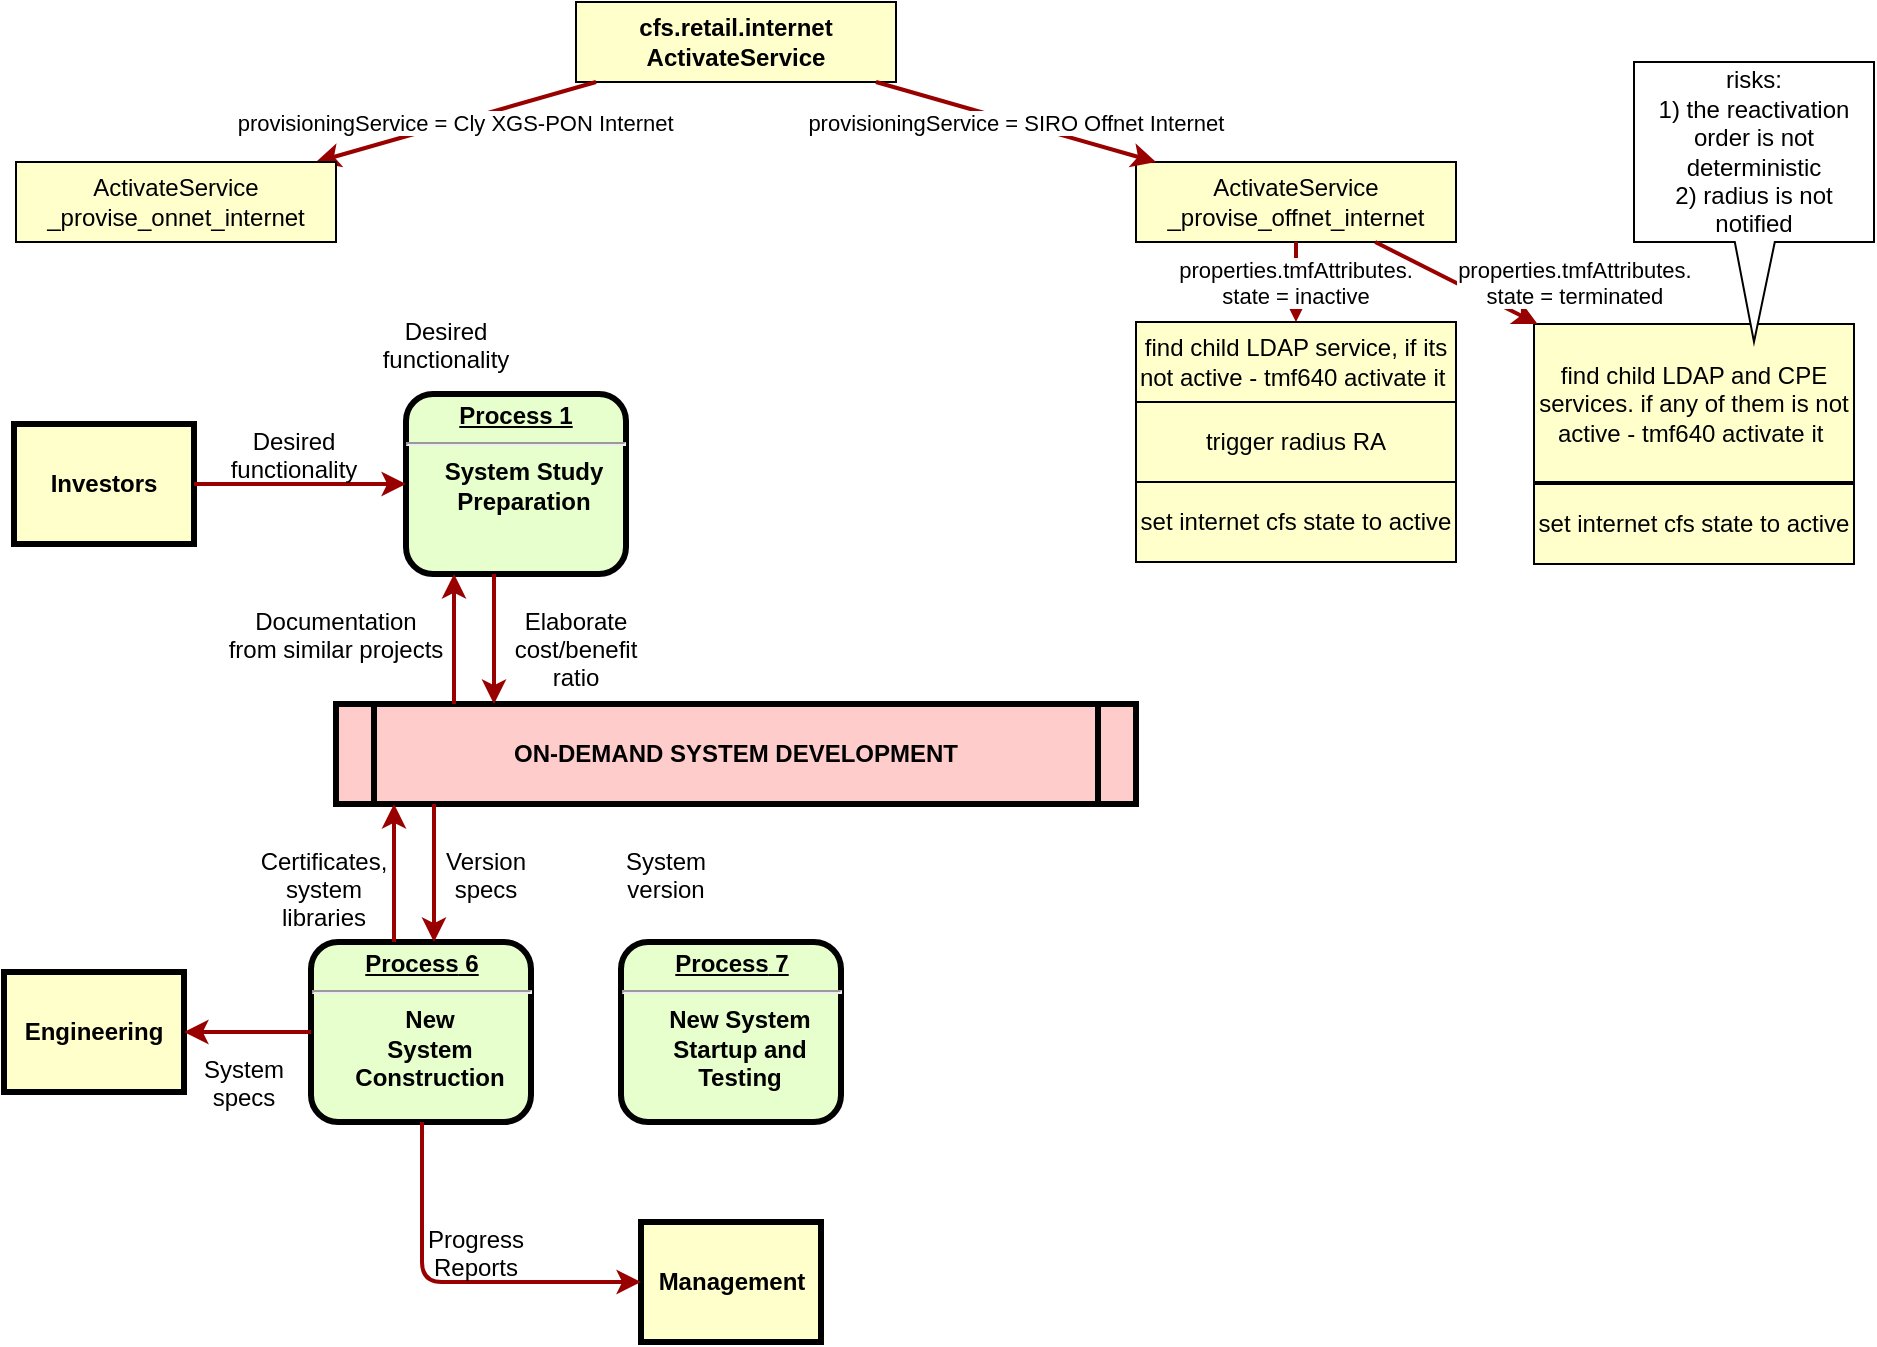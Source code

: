 <mxfile version="21.0.2" type="github">
  <diagram name="Page-1" id="c7558073-3199-34d8-9f00-42111426c3f3">
    <mxGraphModel dx="1050" dy="549" grid="1" gridSize="10" guides="1" tooltips="1" connect="1" arrows="1" fold="1" page="1" pageScale="1" pageWidth="826" pageHeight="1169" background="none" math="0" shadow="0">
      <root>
        <mxCell id="0" />
        <mxCell id="1" parent="0" />
        <mxCell id="2" value="&lt;p style=&quot;margin: 0px; margin-top: 4px; text-align: center; text-decoration: underline;&quot;&gt;&lt;strong&gt;Process 1&lt;br /&gt;&lt;/strong&gt;&lt;/p&gt;&lt;hr /&gt;&lt;p style=&quot;margin: 0px; margin-left: 8px;&quot;&gt;System Study&lt;/p&gt;&lt;p style=&quot;margin: 0px; margin-left: 8px;&quot;&gt;Preparation&lt;/p&gt;" style="verticalAlign=middle;align=center;overflow=fill;fontSize=12;fontFamily=Helvetica;html=1;rounded=1;fontStyle=1;strokeWidth=3;fillColor=#E6FFCC" parent="1" vertex="1">
          <mxGeometry x="236" y="236" width="110" height="90" as="geometry" />
        </mxCell>
        <mxCell id="3" value="cfs.retail.internet&#xa;ActivateService" style="whiteSpace=wrap;align=center;verticalAlign=middle;fontStyle=1;strokeWidth=1;fillColor=#FFFFCC" parent="1" vertex="1">
          <mxGeometry x="321" y="40" width="160" height="40" as="geometry" />
        </mxCell>
        <mxCell id="4" value="Investors" style="whiteSpace=wrap;align=center;verticalAlign=middle;fontStyle=1;strokeWidth=3;fillColor=#FFFFCC" parent="1" vertex="1">
          <mxGeometry x="40" y="251" width="90" height="60" as="geometry" />
        </mxCell>
        <mxCell id="5" value="ON-DEMAND SYSTEM DEVELOPMENT" style="shape=process;whiteSpace=wrap;align=center;verticalAlign=middle;size=0.048;fontStyle=1;strokeWidth=3;fillColor=#FFCCCC" parent="1" vertex="1">
          <mxGeometry x="201.0" y="391" width="400" height="50" as="geometry" />
        </mxCell>
        <mxCell id="10" value="&lt;p style=&quot;margin: 0px; margin-top: 4px; text-align: center; text-decoration: underline;&quot;&gt;&lt;strong&gt;&lt;strong&gt;Process&lt;/strong&gt; 6&lt;br /&gt;&lt;/strong&gt;&lt;/p&gt;&lt;hr /&gt;&lt;p style=&quot;margin: 0px; margin-left: 8px;&quot;&gt;New&lt;/p&gt;&lt;p style=&quot;margin: 0px; margin-left: 8px;&quot;&gt;System&lt;/p&gt;&lt;p style=&quot;margin: 0px; margin-left: 8px;&quot;&gt;Construction&lt;/p&gt;" style="verticalAlign=middle;align=center;overflow=fill;fontSize=12;fontFamily=Helvetica;html=1;rounded=1;fontStyle=1;strokeWidth=3;fillColor=#E6FFCC" parent="1" vertex="1">
          <mxGeometry x="188.5" y="510" width="110" height="90" as="geometry" />
        </mxCell>
        <mxCell id="13" value="Management" style="whiteSpace=wrap;align=center;verticalAlign=middle;fontStyle=1;strokeWidth=3;fillColor=#FFFFCC" parent="1" vertex="1">
          <mxGeometry x="353.5" y="650" width="90" height="60" as="geometry" />
        </mxCell>
        <mxCell id="14" value="Engineering" style="whiteSpace=wrap;align=center;verticalAlign=middle;fontStyle=1;strokeWidth=3;fillColor=#FFFFCC" parent="1" vertex="1">
          <mxGeometry x="35.0" y="525.0" width="90" height="60" as="geometry" />
        </mxCell>
        <mxCell id="36" value="provisioningService = Cly XGS-PON Internet" style="edgeStyle=none;noEdgeStyle=1;strokeColor=#990000;strokeWidth=2" parent="1" source="3" target="ZC_jucawOaZovoy7LjFs-96" edge="1">
          <mxGeometry width="100" height="100" relative="1" as="geometry">
            <mxPoint x="20" y="250" as="sourcePoint" />
            <mxPoint x="120" y="150" as="targetPoint" />
          </mxGeometry>
        </mxCell>
        <mxCell id="37" value="" style="edgeStyle=none;noEdgeStyle=1;strokeColor=#990000;strokeWidth=2" parent="1" source="4" target="2" edge="1">
          <mxGeometry width="100" height="100" relative="1" as="geometry">
            <mxPoint x="280" y="190" as="sourcePoint" />
            <mxPoint x="380" y="90" as="targetPoint" />
          </mxGeometry>
        </mxCell>
        <mxCell id="11" value="&lt;p style=&quot;margin: 0px; margin-top: 4px; text-align: center; text-decoration: underline;&quot;&gt;&lt;strong&gt;&lt;strong&gt;Process&lt;/strong&gt; 7&lt;br /&gt;&lt;/strong&gt;&lt;/p&gt;&lt;hr /&gt;&lt;p style=&quot;margin: 0px; margin-left: 8px;&quot;&gt;New System&lt;/p&gt;&lt;p style=&quot;margin: 0px; margin-left: 8px;&quot;&gt;Startup and&lt;/p&gt;&lt;p style=&quot;margin: 0px; margin-left: 8px;&quot;&gt;Testing&lt;/p&gt;" style="verticalAlign=middle;align=center;overflow=fill;fontSize=12;fontFamily=Helvetica;html=1;rounded=1;fontStyle=1;strokeWidth=3;fillColor=#E6FFCC" parent="1" vertex="1">
          <mxGeometry x="343.5" y="510" width="110" height="90" as="geometry" />
        </mxCell>
        <mxCell id="52" value="Desired &#xa;functionality" style="text;spacingTop=-5;align=center" parent="1" vertex="1">
          <mxGeometry x="165" y="251" width="30" height="20" as="geometry" />
        </mxCell>
        <mxCell id="53" value="Desired &#xa;functionality" style="text;spacingTop=-5;align=center" parent="1" vertex="1">
          <mxGeometry x="241" y="196" width="30" height="20" as="geometry" />
        </mxCell>
        <mxCell id="54" value="Documentation&#xa;from similar projects" style="text;spacingTop=-5;align=center" parent="1" vertex="1">
          <mxGeometry x="186" y="341" width="30" height="20" as="geometry" />
        </mxCell>
        <mxCell id="55" value="" style="edgeStyle=elbowEdgeStyle;elbow=horizontal;strokeColor=#990000;strokeWidth=2" parent="1" source="5" target="2" edge="1">
          <mxGeometry width="100" height="100" relative="1" as="geometry">
            <mxPoint x="50" y="530" as="sourcePoint" />
            <mxPoint x="150" y="430" as="targetPoint" />
            <Array as="points">
              <mxPoint x="260" y="370" />
            </Array>
          </mxGeometry>
        </mxCell>
        <mxCell id="56" value="" style="edgeStyle=elbowEdgeStyle;elbow=horizontal;strokeColor=#990000;strokeWidth=2" parent="1" source="2" target="5" edge="1">
          <mxGeometry width="100" height="100" relative="1" as="geometry">
            <mxPoint x="50" y="500" as="sourcePoint" />
            <mxPoint x="150" y="400" as="targetPoint" />
            <Array as="points">
              <mxPoint x="280" y="360" />
            </Array>
          </mxGeometry>
        </mxCell>
        <mxCell id="57" value="Elaborate&#xa;cost/benefit&#xa;ratio" style="text;spacingTop=-5;align=center" parent="1" vertex="1">
          <mxGeometry x="306" y="341" width="30" height="20" as="geometry" />
        </mxCell>
        <mxCell id="85" value="" style="edgeStyle=elbowEdgeStyle;elbow=horizontal;strokeColor=#990000;strokeWidth=2" parent="1" source="10" target="13" edge="1">
          <mxGeometry width="100" height="100" relative="1" as="geometry">
            <mxPoint x="130.0" y="740" as="sourcePoint" />
            <mxPoint x="230.0" y="640" as="targetPoint" />
            <Array as="points">
              <mxPoint x="244" y="630" />
            </Array>
          </mxGeometry>
        </mxCell>
        <mxCell id="86" value="Progress&#xa;Reports" style="text;spacingTop=-5;align=center" parent="1" vertex="1">
          <mxGeometry x="256.0" y="650.0" width="30" height="20" as="geometry" />
        </mxCell>
        <mxCell id="87" value="" style="edgeStyle=elbowEdgeStyle;elbow=vertical;strokeColor=#990000;strokeWidth=2" parent="1" source="10" target="14" edge="1">
          <mxGeometry width="100" height="100" relative="1" as="geometry">
            <mxPoint x="70" y="740" as="sourcePoint" />
            <mxPoint x="170" y="640" as="targetPoint" />
          </mxGeometry>
        </mxCell>
        <mxCell id="90" value="Version&#xa;specs" style="text;spacingTop=-5;align=center" parent="1" vertex="1">
          <mxGeometry x="261" y="461" width="30" height="20" as="geometry" />
        </mxCell>
        <mxCell id="91" value="Certificates,&#xa;system&#xa;libraries" style="text;spacingTop=-5;align=center" parent="1" vertex="1">
          <mxGeometry x="180" y="461.0" width="30" height="20" as="geometry" />
        </mxCell>
        <mxCell id="92" value="" style="edgeStyle=elbowEdgeStyle;elbow=horizontal;strokeColor=#990000;strokeWidth=2" parent="1" source="5" target="10" edge="1">
          <mxGeometry width="100" height="100" relative="1" as="geometry">
            <mxPoint x="30.0" y="500" as="sourcePoint" />
            <mxPoint x="130.0" y="400" as="targetPoint" />
            <Array as="points">
              <mxPoint x="250" y="470" />
            </Array>
          </mxGeometry>
        </mxCell>
        <mxCell id="93" value="" style="edgeStyle=elbowEdgeStyle;elbow=horizontal;strokeColor=#990000;strokeWidth=2" parent="1" source="10" target="5" edge="1">
          <mxGeometry width="100" height="100" relative="1" as="geometry">
            <mxPoint x="40" y="510" as="sourcePoint" />
            <mxPoint x="140" y="410" as="targetPoint" />
            <Array as="points">
              <mxPoint x="230" y="470" />
            </Array>
          </mxGeometry>
        </mxCell>
        <mxCell id="94" value="System&#xa;specs" style="text;spacingTop=-5;align=center" parent="1" vertex="1">
          <mxGeometry x="140.0" y="565.0" width="30" height="20" as="geometry" />
        </mxCell>
        <mxCell id="96" value="System&#xa;version" style="text;spacingTop=-5;align=center" parent="1" vertex="1">
          <mxGeometry x="351.0" y="461" width="30" height="20" as="geometry" />
        </mxCell>
        <mxCell id="ZC_jucawOaZovoy7LjFs-96" value="ActivateService&#xa;_provise_onnet_internet" style="whiteSpace=wrap;align=center;verticalAlign=middle;fontStyle=0;strokeWidth=1;fillColor=#FFFFCC" parent="1" vertex="1">
          <mxGeometry x="41" y="120" width="160" height="40" as="geometry" />
        </mxCell>
        <mxCell id="ZC_jucawOaZovoy7LjFs-98" value="ActivateService&#xa;_provise_offnet_internet" style="whiteSpace=wrap;align=center;verticalAlign=middle;fontStyle=0;strokeWidth=1;fillColor=#FFFFCC" parent="1" vertex="1">
          <mxGeometry x="601" y="120" width="160" height="40" as="geometry" />
        </mxCell>
        <mxCell id="ZC_jucawOaZovoy7LjFs-99" value="provisioningService = SIRO Offnet Internet" style="edgeStyle=none;noEdgeStyle=1;strokeColor=#990000;strokeWidth=2" parent="1" source="3" target="ZC_jucawOaZovoy7LjFs-98" edge="1">
          <mxGeometry width="100" height="100" relative="1" as="geometry">
            <mxPoint x="250" y="90" as="sourcePoint" />
            <mxPoint x="410" y="130" as="targetPoint" />
          </mxGeometry>
        </mxCell>
        <mxCell id="ZC_jucawOaZovoy7LjFs-100" value="find child LDAP service, if its not active - tmf640 activate it " style="whiteSpace=wrap;align=center;verticalAlign=middle;fontStyle=0;strokeWidth=1;fillColor=#FFFFCC" parent="1" vertex="1">
          <mxGeometry x="601" y="200" width="160" height="40" as="geometry" />
        </mxCell>
        <mxCell id="ZC_jucawOaZovoy7LjFs-103" value="properties.tmfAttributes.&#xa;state = inactive" style="edgeStyle=none;noEdgeStyle=1;strokeColor=#990000;strokeWidth=2" parent="1" source="ZC_jucawOaZovoy7LjFs-98" target="ZC_jucawOaZovoy7LjFs-100" edge="1">
          <mxGeometry width="100" height="100" relative="1" as="geometry">
            <mxPoint x="481" y="90" as="sourcePoint" />
            <mxPoint x="621" y="130" as="targetPoint" />
          </mxGeometry>
        </mxCell>
        <mxCell id="X-WOWMCxgD2yHzHwRiwq-96" value="trigger radius RA" style="whiteSpace=wrap;align=center;verticalAlign=middle;fontStyle=0;strokeWidth=1;fillColor=#FFFFCC" vertex="1" parent="1">
          <mxGeometry x="601" y="240" width="160" height="40" as="geometry" />
        </mxCell>
        <mxCell id="X-WOWMCxgD2yHzHwRiwq-97" value="set internet cfs state to active" style="whiteSpace=wrap;align=center;verticalAlign=middle;fontStyle=0;strokeWidth=1;fillColor=#FFFFCC" vertex="1" parent="1">
          <mxGeometry x="601" y="280" width="160" height="40" as="geometry" />
        </mxCell>
        <mxCell id="X-WOWMCxgD2yHzHwRiwq-98" value="find child LDAP and CPE services. if any of them is not active - tmf640 activate it " style="whiteSpace=wrap;align=center;verticalAlign=middle;fontStyle=0;strokeWidth=1;fillColor=#FFFFCC" vertex="1" parent="1">
          <mxGeometry x="800" y="201" width="160" height="79" as="geometry" />
        </mxCell>
        <mxCell id="X-WOWMCxgD2yHzHwRiwq-99" value="properties.tmfAttributes.&#xa;state = terminated" style="edgeStyle=none;noEdgeStyle=1;strokeColor=#990000;strokeWidth=2" edge="1" target="X-WOWMCxgD2yHzHwRiwq-98" parent="1" source="ZC_jucawOaZovoy7LjFs-98">
          <mxGeometry x="1" y="28" width="100" height="100" relative="1" as="geometry">
            <mxPoint x="880" y="160" as="sourcePoint" />
            <mxPoint x="820" y="130" as="targetPoint" />
            <mxPoint x="6" y="4" as="offset" />
          </mxGeometry>
        </mxCell>
        <mxCell id="X-WOWMCxgD2yHzHwRiwq-101" value="set internet cfs state to active" style="whiteSpace=wrap;align=center;verticalAlign=middle;fontStyle=0;strokeWidth=1;fillColor=#FFFFCC" vertex="1" parent="1">
          <mxGeometry x="800" y="281" width="160" height="40" as="geometry" />
        </mxCell>
        <mxCell id="X-WOWMCxgD2yHzHwRiwq-102" value="risks:&lt;br&gt;1) the reactivation order is not deterministic&lt;br&gt;2) radius is not notified" style="shape=callout;whiteSpace=wrap;html=1;perimeter=calloutPerimeter;size=50;position=0.42;" vertex="1" parent="1">
          <mxGeometry x="850" y="70" width="120" height="140" as="geometry" />
        </mxCell>
      </root>
    </mxGraphModel>
  </diagram>
</mxfile>
